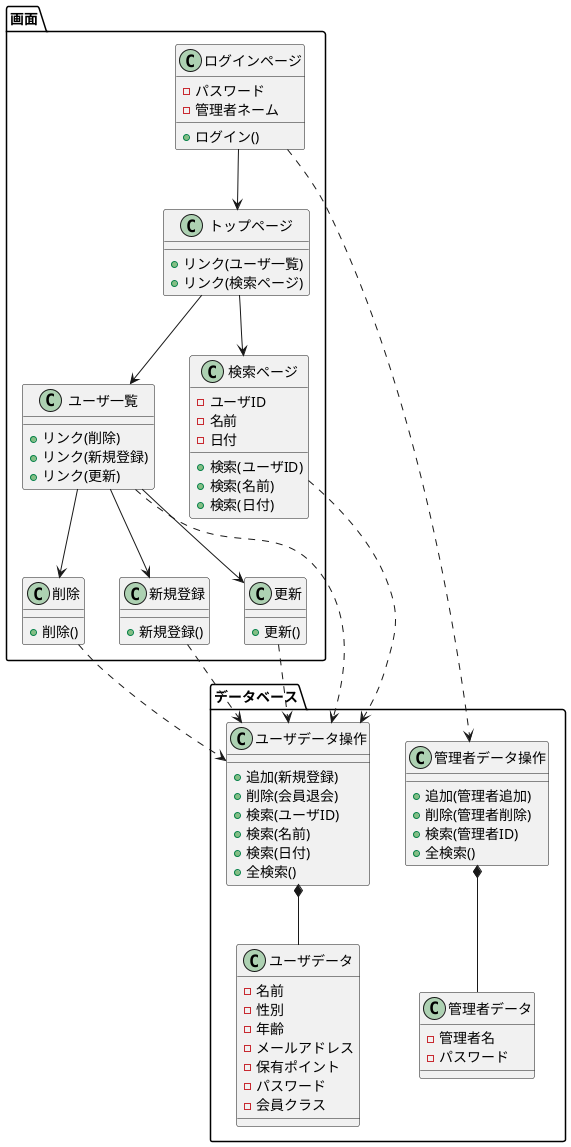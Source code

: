 @startuml
package 画面{
	class ログインページ{
		+ログイン()
		-パスワード
		-管理者ネーム
	}
	class トップページ{
		+リンク(ユーザ一覧)
		+リンク(検索ページ)
	}
	class ユーザ一覧{
		+リンク(削除)
		+リンク(新規登録)
		+リンク(更新)
	}
	class 検索ページ{
		-ユーザID
		-名前
		-日付
		+検索(ユーザID)
		+検索(名前)
		+検索(日付)
	}
	class 削除{
		+削除()
	}
	class 新規登録{
		+新規登録()
	}
	class 更新{
		+更新()
	}
}
package データベース{
	class ユーザデータ操作{
		+追加(新規登録)
		+削除(会員退会)
		+検索(ユーザID)
		+検索(名前)
		+検索(日付)
		+全検索()
	}
	class ユーザデータ{
		-名前
		-性別
		-年齢
		-メールアドレス
		-保有ポイント
		-パスワード
		-会員クラス
	}
	class 管理者データ{
		-管理者名
		-パスワード
	}
	class 管理者データ操作{
		+追加(管理者追加)
		+削除(管理者削除)
		+検索(管理者ID)
		+全検索()
	}
}

ログインページ --> トップページ
ログインページ ..> 管理者データ操作
トップページ --> ユーザ一覧
トップページ --> 検索ページ
ユーザ一覧 --> 新規登録
ユーザ一覧 --> 更新
ユーザ一覧 --> 削除
ユーザ一覧 ..> ユーザデータ操作
新規登録 ..> ユーザデータ操作
更新 ..> ユーザデータ操作
削除 ..> ユーザデータ操作
検索ページ ..> ユーザデータ操作

ユーザデータ操作 *--  ユーザデータ
管理者データ操作 *--  管理者データ

@enduml